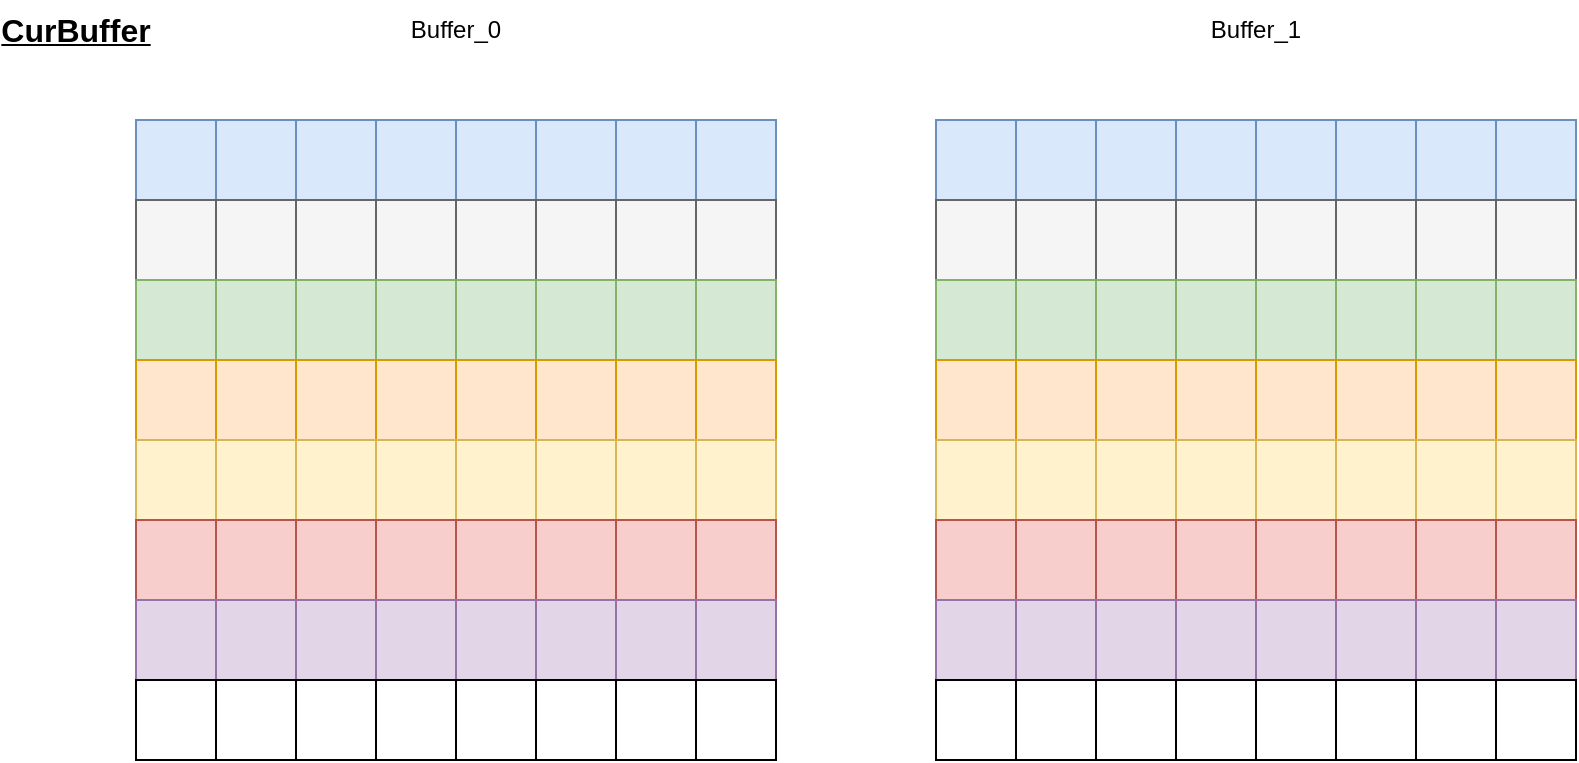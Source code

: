 <mxfile version="17.4.3" type="device"><diagram id="3YL2OQzd7NyTWT2H-lY_" name="Page-1"><mxGraphModel dx="1645" dy="905" grid="1" gridSize="10" guides="1" tooltips="1" connect="1" arrows="1" fold="1" page="1" pageScale="1" pageWidth="1169" pageHeight="827" math="0" shadow="0"><root><mxCell id="0"/><mxCell id="1" parent="0"/><mxCell id="MlxnhdBtsBKwCTUWo5qu-19" value="" style="whiteSpace=wrap;html=1;aspect=fixed;fillColor=#dae8fc;strokeColor=#6c8ebf;" vertex="1" parent="1"><mxGeometry x="230" y="140" width="40" height="40" as="geometry"/></mxCell><mxCell id="MlxnhdBtsBKwCTUWo5qu-20" value="" style="whiteSpace=wrap;html=1;aspect=fixed;fillColor=#dae8fc;strokeColor=#6c8ebf;" vertex="1" parent="1"><mxGeometry x="270" y="140" width="40" height="40" as="geometry"/></mxCell><mxCell id="MlxnhdBtsBKwCTUWo5qu-21" value="" style="whiteSpace=wrap;html=1;aspect=fixed;fillColor=#dae8fc;strokeColor=#6c8ebf;" vertex="1" parent="1"><mxGeometry x="310" y="140" width="40" height="40" as="geometry"/></mxCell><mxCell id="MlxnhdBtsBKwCTUWo5qu-22" value="" style="whiteSpace=wrap;html=1;aspect=fixed;fillColor=#dae8fc;strokeColor=#6c8ebf;" vertex="1" parent="1"><mxGeometry x="350" y="140" width="40" height="40" as="geometry"/></mxCell><mxCell id="MlxnhdBtsBKwCTUWo5qu-23" value="" style="whiteSpace=wrap;html=1;aspect=fixed;fillColor=#dae8fc;strokeColor=#6c8ebf;" vertex="1" parent="1"><mxGeometry x="390" y="140" width="40" height="40" as="geometry"/></mxCell><mxCell id="MlxnhdBtsBKwCTUWo5qu-24" value="" style="whiteSpace=wrap;html=1;aspect=fixed;fillColor=#dae8fc;strokeColor=#6c8ebf;" vertex="1" parent="1"><mxGeometry x="430" y="140" width="40" height="40" as="geometry"/></mxCell><mxCell id="MlxnhdBtsBKwCTUWo5qu-25" value="" style="whiteSpace=wrap;html=1;aspect=fixed;fillColor=#dae8fc;strokeColor=#6c8ebf;" vertex="1" parent="1"><mxGeometry x="470" y="140" width="40" height="40" as="geometry"/></mxCell><mxCell id="MlxnhdBtsBKwCTUWo5qu-26" value="" style="whiteSpace=wrap;html=1;aspect=fixed;fillColor=#dae8fc;strokeColor=#6c8ebf;" vertex="1" parent="1"><mxGeometry x="510" y="140" width="40" height="40" as="geometry"/></mxCell><mxCell id="MlxnhdBtsBKwCTUWo5qu-27" value="" style="whiteSpace=wrap;html=1;aspect=fixed;fillColor=#f5f5f5;fontColor=#333333;strokeColor=#666666;" vertex="1" parent="1"><mxGeometry x="230" y="180" width="40" height="40" as="geometry"/></mxCell><mxCell id="MlxnhdBtsBKwCTUWo5qu-28" value="" style="whiteSpace=wrap;html=1;aspect=fixed;fillColor=#f5f5f5;fontColor=#333333;strokeColor=#666666;" vertex="1" parent="1"><mxGeometry x="270" y="180" width="40" height="40" as="geometry"/></mxCell><mxCell id="MlxnhdBtsBKwCTUWo5qu-29" value="" style="whiteSpace=wrap;html=1;aspect=fixed;fillColor=#f5f5f5;fontColor=#333333;strokeColor=#666666;" vertex="1" parent="1"><mxGeometry x="310" y="180" width="40" height="40" as="geometry"/></mxCell><mxCell id="MlxnhdBtsBKwCTUWo5qu-30" value="" style="whiteSpace=wrap;html=1;aspect=fixed;fillColor=#f5f5f5;fontColor=#333333;strokeColor=#666666;" vertex="1" parent="1"><mxGeometry x="350" y="180" width="40" height="40" as="geometry"/></mxCell><mxCell id="MlxnhdBtsBKwCTUWo5qu-31" value="" style="whiteSpace=wrap;html=1;aspect=fixed;fillColor=#f5f5f5;fontColor=#333333;strokeColor=#666666;" vertex="1" parent="1"><mxGeometry x="390" y="180" width="40" height="40" as="geometry"/></mxCell><mxCell id="MlxnhdBtsBKwCTUWo5qu-32" value="" style="whiteSpace=wrap;html=1;aspect=fixed;fillColor=#f5f5f5;fontColor=#333333;strokeColor=#666666;" vertex="1" parent="1"><mxGeometry x="430" y="180" width="40" height="40" as="geometry"/></mxCell><mxCell id="MlxnhdBtsBKwCTUWo5qu-33" value="" style="whiteSpace=wrap;html=1;aspect=fixed;fillColor=#f5f5f5;fontColor=#333333;strokeColor=#666666;" vertex="1" parent="1"><mxGeometry x="470" y="180" width="40" height="40" as="geometry"/></mxCell><mxCell id="MlxnhdBtsBKwCTUWo5qu-34" value="" style="whiteSpace=wrap;html=1;aspect=fixed;fillColor=#f5f5f5;fontColor=#333333;strokeColor=#666666;" vertex="1" parent="1"><mxGeometry x="510" y="180" width="40" height="40" as="geometry"/></mxCell><mxCell id="MlxnhdBtsBKwCTUWo5qu-35" value="" style="whiteSpace=wrap;html=1;aspect=fixed;fillColor=#d5e8d4;strokeColor=#82b366;" vertex="1" parent="1"><mxGeometry x="230" y="220" width="40" height="40" as="geometry"/></mxCell><mxCell id="MlxnhdBtsBKwCTUWo5qu-36" value="" style="whiteSpace=wrap;html=1;aspect=fixed;fillColor=#d5e8d4;strokeColor=#82b366;" vertex="1" parent="1"><mxGeometry x="270" y="220" width="40" height="40" as="geometry"/></mxCell><mxCell id="MlxnhdBtsBKwCTUWo5qu-37" value="" style="whiteSpace=wrap;html=1;aspect=fixed;fillColor=#d5e8d4;strokeColor=#82b366;" vertex="1" parent="1"><mxGeometry x="310" y="220" width="40" height="40" as="geometry"/></mxCell><mxCell id="MlxnhdBtsBKwCTUWo5qu-38" value="" style="whiteSpace=wrap;html=1;aspect=fixed;fillColor=#d5e8d4;strokeColor=#82b366;" vertex="1" parent="1"><mxGeometry x="350" y="220" width="40" height="40" as="geometry"/></mxCell><mxCell id="MlxnhdBtsBKwCTUWo5qu-39" value="" style="whiteSpace=wrap;html=1;aspect=fixed;fillColor=#d5e8d4;strokeColor=#82b366;" vertex="1" parent="1"><mxGeometry x="390" y="220" width="40" height="40" as="geometry"/></mxCell><mxCell id="MlxnhdBtsBKwCTUWo5qu-40" value="" style="whiteSpace=wrap;html=1;aspect=fixed;fillColor=#d5e8d4;strokeColor=#82b366;" vertex="1" parent="1"><mxGeometry x="430" y="220" width="40" height="40" as="geometry"/></mxCell><mxCell id="MlxnhdBtsBKwCTUWo5qu-41" value="" style="whiteSpace=wrap;html=1;aspect=fixed;fillColor=#d5e8d4;strokeColor=#82b366;" vertex="1" parent="1"><mxGeometry x="470" y="220" width="40" height="40" as="geometry"/></mxCell><mxCell id="MlxnhdBtsBKwCTUWo5qu-42" value="" style="whiteSpace=wrap;html=1;aspect=fixed;fillColor=#d5e8d4;strokeColor=#82b366;" vertex="1" parent="1"><mxGeometry x="510" y="220" width="40" height="40" as="geometry"/></mxCell><mxCell id="MlxnhdBtsBKwCTUWo5qu-43" value="" style="whiteSpace=wrap;html=1;aspect=fixed;fillColor=#ffe6cc;strokeColor=#d79b00;" vertex="1" parent="1"><mxGeometry x="230" y="260" width="40" height="40" as="geometry"/></mxCell><mxCell id="MlxnhdBtsBKwCTUWo5qu-44" value="" style="whiteSpace=wrap;html=1;aspect=fixed;fillColor=#ffe6cc;strokeColor=#d79b00;" vertex="1" parent="1"><mxGeometry x="270" y="260" width="40" height="40" as="geometry"/></mxCell><mxCell id="MlxnhdBtsBKwCTUWo5qu-45" value="" style="whiteSpace=wrap;html=1;aspect=fixed;fillColor=#ffe6cc;strokeColor=#d79b00;" vertex="1" parent="1"><mxGeometry x="310" y="260" width="40" height="40" as="geometry"/></mxCell><mxCell id="MlxnhdBtsBKwCTUWo5qu-46" value="" style="whiteSpace=wrap;html=1;aspect=fixed;fillColor=#ffe6cc;strokeColor=#d79b00;" vertex="1" parent="1"><mxGeometry x="350" y="260" width="40" height="40" as="geometry"/></mxCell><mxCell id="MlxnhdBtsBKwCTUWo5qu-47" value="" style="whiteSpace=wrap;html=1;aspect=fixed;fillColor=#ffe6cc;strokeColor=#d79b00;" vertex="1" parent="1"><mxGeometry x="390" y="260" width="40" height="40" as="geometry"/></mxCell><mxCell id="MlxnhdBtsBKwCTUWo5qu-48" value="" style="whiteSpace=wrap;html=1;aspect=fixed;fillColor=#ffe6cc;strokeColor=#d79b00;" vertex="1" parent="1"><mxGeometry x="430" y="260" width="40" height="40" as="geometry"/></mxCell><mxCell id="MlxnhdBtsBKwCTUWo5qu-49" value="" style="whiteSpace=wrap;html=1;aspect=fixed;fillColor=#ffe6cc;strokeColor=#d79b00;" vertex="1" parent="1"><mxGeometry x="470" y="260" width="40" height="40" as="geometry"/></mxCell><mxCell id="MlxnhdBtsBKwCTUWo5qu-50" value="" style="whiteSpace=wrap;html=1;aspect=fixed;fillColor=#ffe6cc;strokeColor=#d79b00;" vertex="1" parent="1"><mxGeometry x="510" y="260" width="40" height="40" as="geometry"/></mxCell><mxCell id="MlxnhdBtsBKwCTUWo5qu-51" value="" style="whiteSpace=wrap;html=1;aspect=fixed;fillColor=#fff2cc;strokeColor=#d6b656;" vertex="1" parent="1"><mxGeometry x="230" y="300" width="40" height="40" as="geometry"/></mxCell><mxCell id="MlxnhdBtsBKwCTUWo5qu-52" value="" style="whiteSpace=wrap;html=1;aspect=fixed;fillColor=#fff2cc;strokeColor=#d6b656;" vertex="1" parent="1"><mxGeometry x="270" y="300" width="40" height="40" as="geometry"/></mxCell><mxCell id="MlxnhdBtsBKwCTUWo5qu-53" value="" style="whiteSpace=wrap;html=1;aspect=fixed;fillColor=#fff2cc;strokeColor=#d6b656;" vertex="1" parent="1"><mxGeometry x="310" y="300" width="40" height="40" as="geometry"/></mxCell><mxCell id="MlxnhdBtsBKwCTUWo5qu-54" value="" style="whiteSpace=wrap;html=1;aspect=fixed;fillColor=#fff2cc;strokeColor=#d6b656;" vertex="1" parent="1"><mxGeometry x="350" y="300" width="40" height="40" as="geometry"/></mxCell><mxCell id="MlxnhdBtsBKwCTUWo5qu-55" value="" style="whiteSpace=wrap;html=1;aspect=fixed;fillColor=#fff2cc;strokeColor=#d6b656;" vertex="1" parent="1"><mxGeometry x="390" y="300" width="40" height="40" as="geometry"/></mxCell><mxCell id="MlxnhdBtsBKwCTUWo5qu-56" value="" style="whiteSpace=wrap;html=1;aspect=fixed;fillColor=#fff2cc;strokeColor=#d6b656;" vertex="1" parent="1"><mxGeometry x="430" y="300" width="40" height="40" as="geometry"/></mxCell><mxCell id="MlxnhdBtsBKwCTUWo5qu-57" value="" style="whiteSpace=wrap;html=1;aspect=fixed;fillColor=#fff2cc;strokeColor=#d6b656;" vertex="1" parent="1"><mxGeometry x="470" y="300" width="40" height="40" as="geometry"/></mxCell><mxCell id="MlxnhdBtsBKwCTUWo5qu-58" value="" style="whiteSpace=wrap;html=1;aspect=fixed;fillColor=#fff2cc;strokeColor=#d6b656;" vertex="1" parent="1"><mxGeometry x="510" y="300" width="40" height="40" as="geometry"/></mxCell><mxCell id="MlxnhdBtsBKwCTUWo5qu-59" value="" style="whiteSpace=wrap;html=1;aspect=fixed;fillColor=#f8cecc;strokeColor=#b85450;" vertex="1" parent="1"><mxGeometry x="230" y="340" width="40" height="40" as="geometry"/></mxCell><mxCell id="MlxnhdBtsBKwCTUWo5qu-60" value="" style="whiteSpace=wrap;html=1;aspect=fixed;fillColor=#f8cecc;strokeColor=#b85450;" vertex="1" parent="1"><mxGeometry x="270" y="340" width="40" height="40" as="geometry"/></mxCell><mxCell id="MlxnhdBtsBKwCTUWo5qu-61" value="" style="whiteSpace=wrap;html=1;aspect=fixed;fillColor=#f8cecc;strokeColor=#b85450;" vertex="1" parent="1"><mxGeometry x="310" y="340" width="40" height="40" as="geometry"/></mxCell><mxCell id="MlxnhdBtsBKwCTUWo5qu-62" value="" style="whiteSpace=wrap;html=1;aspect=fixed;fillColor=#f8cecc;strokeColor=#b85450;" vertex="1" parent="1"><mxGeometry x="350" y="340" width="40" height="40" as="geometry"/></mxCell><mxCell id="MlxnhdBtsBKwCTUWo5qu-63" value="" style="whiteSpace=wrap;html=1;aspect=fixed;fillColor=#f8cecc;strokeColor=#b85450;" vertex="1" parent="1"><mxGeometry x="390" y="340" width="40" height="40" as="geometry"/></mxCell><mxCell id="MlxnhdBtsBKwCTUWo5qu-64" value="" style="whiteSpace=wrap;html=1;aspect=fixed;fillColor=#f8cecc;strokeColor=#b85450;" vertex="1" parent="1"><mxGeometry x="430" y="340" width="40" height="40" as="geometry"/></mxCell><mxCell id="MlxnhdBtsBKwCTUWo5qu-65" value="" style="whiteSpace=wrap;html=1;aspect=fixed;fillColor=#f8cecc;strokeColor=#b85450;" vertex="1" parent="1"><mxGeometry x="470" y="340" width="40" height="40" as="geometry"/></mxCell><mxCell id="MlxnhdBtsBKwCTUWo5qu-66" value="" style="whiteSpace=wrap;html=1;aspect=fixed;fillColor=#f8cecc;strokeColor=#b85450;" vertex="1" parent="1"><mxGeometry x="510" y="340" width="40" height="40" as="geometry"/></mxCell><mxCell id="MlxnhdBtsBKwCTUWo5qu-67" value="" style="whiteSpace=wrap;html=1;aspect=fixed;fillColor=#e1d5e7;strokeColor=#9673a6;" vertex="1" parent="1"><mxGeometry x="230" y="380" width="40" height="40" as="geometry"/></mxCell><mxCell id="MlxnhdBtsBKwCTUWo5qu-68" value="" style="whiteSpace=wrap;html=1;aspect=fixed;fillColor=#e1d5e7;strokeColor=#9673a6;" vertex="1" parent="1"><mxGeometry x="270" y="380" width="40" height="40" as="geometry"/></mxCell><mxCell id="MlxnhdBtsBKwCTUWo5qu-69" value="" style="whiteSpace=wrap;html=1;aspect=fixed;fillColor=#e1d5e7;strokeColor=#9673a6;" vertex="1" parent="1"><mxGeometry x="310" y="380" width="40" height="40" as="geometry"/></mxCell><mxCell id="MlxnhdBtsBKwCTUWo5qu-70" value="" style="whiteSpace=wrap;html=1;aspect=fixed;fillColor=#e1d5e7;strokeColor=#9673a6;" vertex="1" parent="1"><mxGeometry x="350" y="380" width="40" height="40" as="geometry"/></mxCell><mxCell id="MlxnhdBtsBKwCTUWo5qu-71" value="" style="whiteSpace=wrap;html=1;aspect=fixed;fillColor=#e1d5e7;strokeColor=#9673a6;" vertex="1" parent="1"><mxGeometry x="390" y="380" width="40" height="40" as="geometry"/></mxCell><mxCell id="MlxnhdBtsBKwCTUWo5qu-72" value="" style="whiteSpace=wrap;html=1;aspect=fixed;fillColor=#e1d5e7;strokeColor=#9673a6;" vertex="1" parent="1"><mxGeometry x="430" y="380" width="40" height="40" as="geometry"/></mxCell><mxCell id="MlxnhdBtsBKwCTUWo5qu-73" value="" style="whiteSpace=wrap;html=1;aspect=fixed;fillColor=#e1d5e7;strokeColor=#9673a6;" vertex="1" parent="1"><mxGeometry x="470" y="380" width="40" height="40" as="geometry"/></mxCell><mxCell id="MlxnhdBtsBKwCTUWo5qu-74" value="" style="whiteSpace=wrap;html=1;aspect=fixed;fillColor=#e1d5e7;strokeColor=#9673a6;" vertex="1" parent="1"><mxGeometry x="510" y="380" width="40" height="40" as="geometry"/></mxCell><mxCell id="MlxnhdBtsBKwCTUWo5qu-75" value="" style="whiteSpace=wrap;html=1;aspect=fixed;" vertex="1" parent="1"><mxGeometry x="230" y="420" width="40" height="40" as="geometry"/></mxCell><mxCell id="MlxnhdBtsBKwCTUWo5qu-76" value="" style="whiteSpace=wrap;html=1;aspect=fixed;" vertex="1" parent="1"><mxGeometry x="270" y="420" width="40" height="40" as="geometry"/></mxCell><mxCell id="MlxnhdBtsBKwCTUWo5qu-77" value="" style="whiteSpace=wrap;html=1;aspect=fixed;" vertex="1" parent="1"><mxGeometry x="310" y="420" width="40" height="40" as="geometry"/></mxCell><mxCell id="MlxnhdBtsBKwCTUWo5qu-78" value="" style="whiteSpace=wrap;html=1;aspect=fixed;" vertex="1" parent="1"><mxGeometry x="350" y="420" width="40" height="40" as="geometry"/></mxCell><mxCell id="MlxnhdBtsBKwCTUWo5qu-79" value="" style="whiteSpace=wrap;html=1;aspect=fixed;" vertex="1" parent="1"><mxGeometry x="390" y="420" width="40" height="40" as="geometry"/></mxCell><mxCell id="MlxnhdBtsBKwCTUWo5qu-80" value="" style="whiteSpace=wrap;html=1;aspect=fixed;" vertex="1" parent="1"><mxGeometry x="430" y="420" width="40" height="40" as="geometry"/></mxCell><mxCell id="MlxnhdBtsBKwCTUWo5qu-81" value="" style="whiteSpace=wrap;html=1;aspect=fixed;" vertex="1" parent="1"><mxGeometry x="470" y="420" width="40" height="40" as="geometry"/></mxCell><mxCell id="MlxnhdBtsBKwCTUWo5qu-82" value="" style="whiteSpace=wrap;html=1;aspect=fixed;" vertex="1" parent="1"><mxGeometry x="510" y="420" width="40" height="40" as="geometry"/></mxCell><mxCell id="MlxnhdBtsBKwCTUWo5qu-147" value="Buffer_0" style="text;html=1;strokeColor=none;fillColor=none;align=center;verticalAlign=middle;whiteSpace=wrap;rounded=0;" vertex="1" parent="1"><mxGeometry x="360" y="80" width="60" height="30" as="geometry"/></mxCell><mxCell id="MlxnhdBtsBKwCTUWo5qu-148" value="Buffer_1" style="text;html=1;strokeColor=none;fillColor=none;align=center;verticalAlign=middle;whiteSpace=wrap;rounded=0;" vertex="1" parent="1"><mxGeometry x="760" y="80" width="60" height="30" as="geometry"/></mxCell><mxCell id="MlxnhdBtsBKwCTUWo5qu-150" value="" style="whiteSpace=wrap;html=1;aspect=fixed;fillColor=#dae8fc;strokeColor=#6c8ebf;" vertex="1" parent="1"><mxGeometry x="630" y="140" width="40" height="40" as="geometry"/></mxCell><mxCell id="MlxnhdBtsBKwCTUWo5qu-151" value="" style="whiteSpace=wrap;html=1;aspect=fixed;fillColor=#dae8fc;strokeColor=#6c8ebf;" vertex="1" parent="1"><mxGeometry x="670" y="140" width="40" height="40" as="geometry"/></mxCell><mxCell id="MlxnhdBtsBKwCTUWo5qu-152" value="" style="whiteSpace=wrap;html=1;aspect=fixed;fillColor=#dae8fc;strokeColor=#6c8ebf;" vertex="1" parent="1"><mxGeometry x="710" y="140" width="40" height="40" as="geometry"/></mxCell><mxCell id="MlxnhdBtsBKwCTUWo5qu-153" value="" style="whiteSpace=wrap;html=1;aspect=fixed;fillColor=#dae8fc;strokeColor=#6c8ebf;" vertex="1" parent="1"><mxGeometry x="750" y="140" width="40" height="40" as="geometry"/></mxCell><mxCell id="MlxnhdBtsBKwCTUWo5qu-154" value="" style="whiteSpace=wrap;html=1;aspect=fixed;fillColor=#dae8fc;strokeColor=#6c8ebf;" vertex="1" parent="1"><mxGeometry x="790" y="140" width="40" height="40" as="geometry"/></mxCell><mxCell id="MlxnhdBtsBKwCTUWo5qu-155" value="" style="whiteSpace=wrap;html=1;aspect=fixed;fillColor=#dae8fc;strokeColor=#6c8ebf;" vertex="1" parent="1"><mxGeometry x="830" y="140" width="40" height="40" as="geometry"/></mxCell><mxCell id="MlxnhdBtsBKwCTUWo5qu-156" value="" style="whiteSpace=wrap;html=1;aspect=fixed;fillColor=#dae8fc;strokeColor=#6c8ebf;" vertex="1" parent="1"><mxGeometry x="870" y="140" width="40" height="40" as="geometry"/></mxCell><mxCell id="MlxnhdBtsBKwCTUWo5qu-157" value="" style="whiteSpace=wrap;html=1;aspect=fixed;fillColor=#dae8fc;strokeColor=#6c8ebf;" vertex="1" parent="1"><mxGeometry x="910" y="140" width="40" height="40" as="geometry"/></mxCell><mxCell id="MlxnhdBtsBKwCTUWo5qu-158" value="" style="whiteSpace=wrap;html=1;aspect=fixed;fillColor=#f5f5f5;fontColor=#333333;strokeColor=#666666;" vertex="1" parent="1"><mxGeometry x="630" y="180" width="40" height="40" as="geometry"/></mxCell><mxCell id="MlxnhdBtsBKwCTUWo5qu-159" value="" style="whiteSpace=wrap;html=1;aspect=fixed;fillColor=#f5f5f5;fontColor=#333333;strokeColor=#666666;" vertex="1" parent="1"><mxGeometry x="670" y="180" width="40" height="40" as="geometry"/></mxCell><mxCell id="MlxnhdBtsBKwCTUWo5qu-160" value="" style="whiteSpace=wrap;html=1;aspect=fixed;fillColor=#f5f5f5;fontColor=#333333;strokeColor=#666666;" vertex="1" parent="1"><mxGeometry x="710" y="180" width="40" height="40" as="geometry"/></mxCell><mxCell id="MlxnhdBtsBKwCTUWo5qu-161" value="" style="whiteSpace=wrap;html=1;aspect=fixed;fillColor=#f5f5f5;fontColor=#333333;strokeColor=#666666;" vertex="1" parent="1"><mxGeometry x="750" y="180" width="40" height="40" as="geometry"/></mxCell><mxCell id="MlxnhdBtsBKwCTUWo5qu-162" value="" style="whiteSpace=wrap;html=1;aspect=fixed;fillColor=#f5f5f5;fontColor=#333333;strokeColor=#666666;" vertex="1" parent="1"><mxGeometry x="790" y="180" width="40" height="40" as="geometry"/></mxCell><mxCell id="MlxnhdBtsBKwCTUWo5qu-163" value="" style="whiteSpace=wrap;html=1;aspect=fixed;fillColor=#f5f5f5;fontColor=#333333;strokeColor=#666666;" vertex="1" parent="1"><mxGeometry x="830" y="180" width="40" height="40" as="geometry"/></mxCell><mxCell id="MlxnhdBtsBKwCTUWo5qu-164" value="" style="whiteSpace=wrap;html=1;aspect=fixed;fillColor=#f5f5f5;fontColor=#333333;strokeColor=#666666;" vertex="1" parent="1"><mxGeometry x="870" y="180" width="40" height="40" as="geometry"/></mxCell><mxCell id="MlxnhdBtsBKwCTUWo5qu-165" value="" style="whiteSpace=wrap;html=1;aspect=fixed;fillColor=#f5f5f5;fontColor=#333333;strokeColor=#666666;" vertex="1" parent="1"><mxGeometry x="910" y="180" width="40" height="40" as="geometry"/></mxCell><mxCell id="MlxnhdBtsBKwCTUWo5qu-166" value="" style="whiteSpace=wrap;html=1;aspect=fixed;fillColor=#d5e8d4;strokeColor=#82b366;" vertex="1" parent="1"><mxGeometry x="630" y="220" width="40" height="40" as="geometry"/></mxCell><mxCell id="MlxnhdBtsBKwCTUWo5qu-167" value="" style="whiteSpace=wrap;html=1;aspect=fixed;fillColor=#d5e8d4;strokeColor=#82b366;" vertex="1" parent="1"><mxGeometry x="670" y="220" width="40" height="40" as="geometry"/></mxCell><mxCell id="MlxnhdBtsBKwCTUWo5qu-168" value="" style="whiteSpace=wrap;html=1;aspect=fixed;fillColor=#d5e8d4;strokeColor=#82b366;" vertex="1" parent="1"><mxGeometry x="710" y="220" width="40" height="40" as="geometry"/></mxCell><mxCell id="MlxnhdBtsBKwCTUWo5qu-169" value="" style="whiteSpace=wrap;html=1;aspect=fixed;fillColor=#d5e8d4;strokeColor=#82b366;" vertex="1" parent="1"><mxGeometry x="750" y="220" width="40" height="40" as="geometry"/></mxCell><mxCell id="MlxnhdBtsBKwCTUWo5qu-170" value="" style="whiteSpace=wrap;html=1;aspect=fixed;fillColor=#d5e8d4;strokeColor=#82b366;" vertex="1" parent="1"><mxGeometry x="790" y="220" width="40" height="40" as="geometry"/></mxCell><mxCell id="MlxnhdBtsBKwCTUWo5qu-171" value="" style="whiteSpace=wrap;html=1;aspect=fixed;fillColor=#d5e8d4;strokeColor=#82b366;" vertex="1" parent="1"><mxGeometry x="830" y="220" width="40" height="40" as="geometry"/></mxCell><mxCell id="MlxnhdBtsBKwCTUWo5qu-172" value="" style="whiteSpace=wrap;html=1;aspect=fixed;fillColor=#d5e8d4;strokeColor=#82b366;" vertex="1" parent="1"><mxGeometry x="870" y="220" width="40" height="40" as="geometry"/></mxCell><mxCell id="MlxnhdBtsBKwCTUWo5qu-173" value="" style="whiteSpace=wrap;html=1;aspect=fixed;fillColor=#d5e8d4;strokeColor=#82b366;" vertex="1" parent="1"><mxGeometry x="910" y="220" width="40" height="40" as="geometry"/></mxCell><mxCell id="MlxnhdBtsBKwCTUWo5qu-174" value="" style="whiteSpace=wrap;html=1;aspect=fixed;fillColor=#ffe6cc;strokeColor=#d79b00;" vertex="1" parent="1"><mxGeometry x="630" y="260" width="40" height="40" as="geometry"/></mxCell><mxCell id="MlxnhdBtsBKwCTUWo5qu-175" value="" style="whiteSpace=wrap;html=1;aspect=fixed;fillColor=#ffe6cc;strokeColor=#d79b00;" vertex="1" parent="1"><mxGeometry x="670" y="260" width="40" height="40" as="geometry"/></mxCell><mxCell id="MlxnhdBtsBKwCTUWo5qu-176" value="" style="whiteSpace=wrap;html=1;aspect=fixed;fillColor=#ffe6cc;strokeColor=#d79b00;" vertex="1" parent="1"><mxGeometry x="710" y="260" width="40" height="40" as="geometry"/></mxCell><mxCell id="MlxnhdBtsBKwCTUWo5qu-177" value="" style="whiteSpace=wrap;html=1;aspect=fixed;fillColor=#ffe6cc;strokeColor=#d79b00;" vertex="1" parent="1"><mxGeometry x="750" y="260" width="40" height="40" as="geometry"/></mxCell><mxCell id="MlxnhdBtsBKwCTUWo5qu-178" value="" style="whiteSpace=wrap;html=1;aspect=fixed;fillColor=#ffe6cc;strokeColor=#d79b00;" vertex="1" parent="1"><mxGeometry x="790" y="260" width="40" height="40" as="geometry"/></mxCell><mxCell id="MlxnhdBtsBKwCTUWo5qu-179" value="" style="whiteSpace=wrap;html=1;aspect=fixed;fillColor=#ffe6cc;strokeColor=#d79b00;" vertex="1" parent="1"><mxGeometry x="830" y="260" width="40" height="40" as="geometry"/></mxCell><mxCell id="MlxnhdBtsBKwCTUWo5qu-180" value="" style="whiteSpace=wrap;html=1;aspect=fixed;fillColor=#ffe6cc;strokeColor=#d79b00;" vertex="1" parent="1"><mxGeometry x="870" y="260" width="40" height="40" as="geometry"/></mxCell><mxCell id="MlxnhdBtsBKwCTUWo5qu-181" value="" style="whiteSpace=wrap;html=1;aspect=fixed;fillColor=#ffe6cc;strokeColor=#d79b00;" vertex="1" parent="1"><mxGeometry x="910" y="260" width="40" height="40" as="geometry"/></mxCell><mxCell id="MlxnhdBtsBKwCTUWo5qu-182" value="" style="whiteSpace=wrap;html=1;aspect=fixed;fillColor=#fff2cc;strokeColor=#d6b656;" vertex="1" parent="1"><mxGeometry x="630" y="300" width="40" height="40" as="geometry"/></mxCell><mxCell id="MlxnhdBtsBKwCTUWo5qu-183" value="" style="whiteSpace=wrap;html=1;aspect=fixed;fillColor=#fff2cc;strokeColor=#d6b656;" vertex="1" parent="1"><mxGeometry x="670" y="300" width="40" height="40" as="geometry"/></mxCell><mxCell id="MlxnhdBtsBKwCTUWo5qu-184" value="" style="whiteSpace=wrap;html=1;aspect=fixed;fillColor=#fff2cc;strokeColor=#d6b656;" vertex="1" parent="1"><mxGeometry x="710" y="300" width="40" height="40" as="geometry"/></mxCell><mxCell id="MlxnhdBtsBKwCTUWo5qu-185" value="" style="whiteSpace=wrap;html=1;aspect=fixed;fillColor=#fff2cc;strokeColor=#d6b656;" vertex="1" parent="1"><mxGeometry x="750" y="300" width="40" height="40" as="geometry"/></mxCell><mxCell id="MlxnhdBtsBKwCTUWo5qu-186" value="" style="whiteSpace=wrap;html=1;aspect=fixed;fillColor=#fff2cc;strokeColor=#d6b656;" vertex="1" parent="1"><mxGeometry x="790" y="300" width="40" height="40" as="geometry"/></mxCell><mxCell id="MlxnhdBtsBKwCTUWo5qu-187" value="" style="whiteSpace=wrap;html=1;aspect=fixed;fillColor=#fff2cc;strokeColor=#d6b656;" vertex="1" parent="1"><mxGeometry x="830" y="300" width="40" height="40" as="geometry"/></mxCell><mxCell id="MlxnhdBtsBKwCTUWo5qu-188" value="" style="whiteSpace=wrap;html=1;aspect=fixed;fillColor=#fff2cc;strokeColor=#d6b656;" vertex="1" parent="1"><mxGeometry x="870" y="300" width="40" height="40" as="geometry"/></mxCell><mxCell id="MlxnhdBtsBKwCTUWo5qu-189" value="" style="whiteSpace=wrap;html=1;aspect=fixed;fillColor=#fff2cc;strokeColor=#d6b656;" vertex="1" parent="1"><mxGeometry x="910" y="300" width="40" height="40" as="geometry"/></mxCell><mxCell id="MlxnhdBtsBKwCTUWo5qu-190" value="" style="whiteSpace=wrap;html=1;aspect=fixed;fillColor=#f8cecc;strokeColor=#b85450;" vertex="1" parent="1"><mxGeometry x="630" y="340" width="40" height="40" as="geometry"/></mxCell><mxCell id="MlxnhdBtsBKwCTUWo5qu-191" value="" style="whiteSpace=wrap;html=1;aspect=fixed;fillColor=#f8cecc;strokeColor=#b85450;" vertex="1" parent="1"><mxGeometry x="670" y="340" width="40" height="40" as="geometry"/></mxCell><mxCell id="MlxnhdBtsBKwCTUWo5qu-192" value="" style="whiteSpace=wrap;html=1;aspect=fixed;fillColor=#f8cecc;strokeColor=#b85450;" vertex="1" parent="1"><mxGeometry x="710" y="340" width="40" height="40" as="geometry"/></mxCell><mxCell id="MlxnhdBtsBKwCTUWo5qu-193" value="" style="whiteSpace=wrap;html=1;aspect=fixed;fillColor=#f8cecc;strokeColor=#b85450;" vertex="1" parent="1"><mxGeometry x="750" y="340" width="40" height="40" as="geometry"/></mxCell><mxCell id="MlxnhdBtsBKwCTUWo5qu-194" value="" style="whiteSpace=wrap;html=1;aspect=fixed;fillColor=#f8cecc;strokeColor=#b85450;" vertex="1" parent="1"><mxGeometry x="790" y="340" width="40" height="40" as="geometry"/></mxCell><mxCell id="MlxnhdBtsBKwCTUWo5qu-195" value="" style="whiteSpace=wrap;html=1;aspect=fixed;fillColor=#f8cecc;strokeColor=#b85450;" vertex="1" parent="1"><mxGeometry x="830" y="340" width="40" height="40" as="geometry"/></mxCell><mxCell id="MlxnhdBtsBKwCTUWo5qu-196" value="" style="whiteSpace=wrap;html=1;aspect=fixed;fillColor=#f8cecc;strokeColor=#b85450;" vertex="1" parent="1"><mxGeometry x="870" y="340" width="40" height="40" as="geometry"/></mxCell><mxCell id="MlxnhdBtsBKwCTUWo5qu-197" value="" style="whiteSpace=wrap;html=1;aspect=fixed;fillColor=#f8cecc;strokeColor=#b85450;" vertex="1" parent="1"><mxGeometry x="910" y="340" width="40" height="40" as="geometry"/></mxCell><mxCell id="MlxnhdBtsBKwCTUWo5qu-198" value="" style="whiteSpace=wrap;html=1;aspect=fixed;fillColor=#e1d5e7;strokeColor=#9673a6;" vertex="1" parent="1"><mxGeometry x="630" y="380" width="40" height="40" as="geometry"/></mxCell><mxCell id="MlxnhdBtsBKwCTUWo5qu-199" value="" style="whiteSpace=wrap;html=1;aspect=fixed;fillColor=#e1d5e7;strokeColor=#9673a6;" vertex="1" parent="1"><mxGeometry x="670" y="380" width="40" height="40" as="geometry"/></mxCell><mxCell id="MlxnhdBtsBKwCTUWo5qu-200" value="" style="whiteSpace=wrap;html=1;aspect=fixed;fillColor=#e1d5e7;strokeColor=#9673a6;" vertex="1" parent="1"><mxGeometry x="710" y="380" width="40" height="40" as="geometry"/></mxCell><mxCell id="MlxnhdBtsBKwCTUWo5qu-201" value="" style="whiteSpace=wrap;html=1;aspect=fixed;fillColor=#e1d5e7;strokeColor=#9673a6;" vertex="1" parent="1"><mxGeometry x="750" y="380" width="40" height="40" as="geometry"/></mxCell><mxCell id="MlxnhdBtsBKwCTUWo5qu-202" value="" style="whiteSpace=wrap;html=1;aspect=fixed;fillColor=#e1d5e7;strokeColor=#9673a6;" vertex="1" parent="1"><mxGeometry x="790" y="380" width="40" height="40" as="geometry"/></mxCell><mxCell id="MlxnhdBtsBKwCTUWo5qu-203" value="" style="whiteSpace=wrap;html=1;aspect=fixed;fillColor=#e1d5e7;strokeColor=#9673a6;" vertex="1" parent="1"><mxGeometry x="830" y="380" width="40" height="40" as="geometry"/></mxCell><mxCell id="MlxnhdBtsBKwCTUWo5qu-204" value="" style="whiteSpace=wrap;html=1;aspect=fixed;fillColor=#e1d5e7;strokeColor=#9673a6;" vertex="1" parent="1"><mxGeometry x="870" y="380" width="40" height="40" as="geometry"/></mxCell><mxCell id="MlxnhdBtsBKwCTUWo5qu-205" value="" style="whiteSpace=wrap;html=1;aspect=fixed;fillColor=#e1d5e7;strokeColor=#9673a6;" vertex="1" parent="1"><mxGeometry x="910" y="380" width="40" height="40" as="geometry"/></mxCell><mxCell id="MlxnhdBtsBKwCTUWo5qu-206" value="" style="whiteSpace=wrap;html=1;aspect=fixed;" vertex="1" parent="1"><mxGeometry x="630" y="420" width="40" height="40" as="geometry"/></mxCell><mxCell id="MlxnhdBtsBKwCTUWo5qu-207" value="" style="whiteSpace=wrap;html=1;aspect=fixed;" vertex="1" parent="1"><mxGeometry x="670" y="420" width="40" height="40" as="geometry"/></mxCell><mxCell id="MlxnhdBtsBKwCTUWo5qu-208" value="" style="whiteSpace=wrap;html=1;aspect=fixed;" vertex="1" parent="1"><mxGeometry x="710" y="420" width="40" height="40" as="geometry"/></mxCell><mxCell id="MlxnhdBtsBKwCTUWo5qu-209" value="" style="whiteSpace=wrap;html=1;aspect=fixed;" vertex="1" parent="1"><mxGeometry x="750" y="420" width="40" height="40" as="geometry"/></mxCell><mxCell id="MlxnhdBtsBKwCTUWo5qu-210" value="" style="whiteSpace=wrap;html=1;aspect=fixed;" vertex="1" parent="1"><mxGeometry x="790" y="420" width="40" height="40" as="geometry"/></mxCell><mxCell id="MlxnhdBtsBKwCTUWo5qu-211" value="" style="whiteSpace=wrap;html=1;aspect=fixed;" vertex="1" parent="1"><mxGeometry x="830" y="420" width="40" height="40" as="geometry"/></mxCell><mxCell id="MlxnhdBtsBKwCTUWo5qu-212" value="" style="whiteSpace=wrap;html=1;aspect=fixed;" vertex="1" parent="1"><mxGeometry x="870" y="420" width="40" height="40" as="geometry"/></mxCell><mxCell id="MlxnhdBtsBKwCTUWo5qu-213" value="" style="whiteSpace=wrap;html=1;aspect=fixed;" vertex="1" parent="1"><mxGeometry x="910" y="420" width="40" height="40" as="geometry"/></mxCell><mxCell id="MlxnhdBtsBKwCTUWo5qu-220" value="&lt;font size=&quot;1&quot;&gt;&lt;b style=&quot;font-size: 16px&quot;&gt;&lt;u&gt;CurBuffer&lt;/u&gt;&lt;/b&gt;&lt;/font&gt;" style="text;html=1;strokeColor=none;fillColor=none;align=center;verticalAlign=middle;whiteSpace=wrap;rounded=0;" vertex="1" parent="1"><mxGeometry x="170" y="80" width="60" height="30" as="geometry"/></mxCell></root></mxGraphModel></diagram></mxfile>